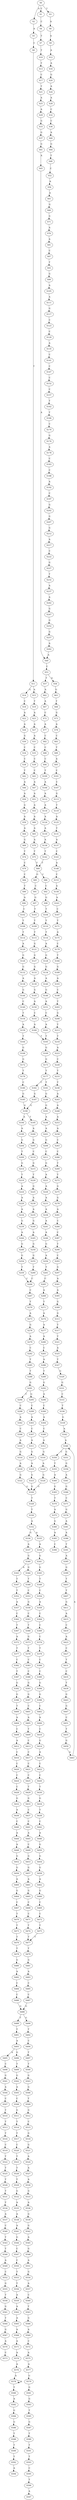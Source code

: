strict digraph  {
	S0 -> S1 [ label = C ];
	S0 -> S2 [ label = A ];
	S0 -> S3 [ label = T ];
	S1 -> S4 [ label = C ];
	S2 -> S5 [ label = A ];
	S3 -> S6 [ label = A ];
	S4 -> S7 [ label = T ];
	S5 -> S8 [ label = C ];
	S6 -> S9 [ label = A ];
	S7 -> S10 [ label = T ];
	S8 -> S11 [ label = T ];
	S9 -> S12 [ label = A ];
	S10 -> S13 [ label = T ];
	S11 -> S14 [ label = G ];
	S11 -> S15 [ label = A ];
	S12 -> S16 [ label = A ];
	S13 -> S17 [ label = C ];
	S14 -> S18 [ label = C ];
	S15 -> S19 [ label = T ];
	S16 -> S20 [ label = G ];
	S17 -> S21 [ label = T ];
	S18 -> S22 [ label = A ];
	S19 -> S23 [ label = A ];
	S20 -> S24 [ label = A ];
	S21 -> S25 [ label = A ];
	S22 -> S26 [ label = A ];
	S23 -> S27 [ label = A ];
	S24 -> S28 [ label = A ];
	S25 -> S29 [ label = A ];
	S26 -> S30 [ label = G ];
	S27 -> S31 [ label = A ];
	S28 -> S32 [ label = C ];
	S29 -> S33 [ label = G ];
	S30 -> S34 [ label = C ];
	S31 -> S35 [ label = C ];
	S32 -> S36 [ label = C ];
	S33 -> S37 [ label = G ];
	S34 -> S38 [ label = C ];
	S35 -> S39 [ label = C ];
	S36 -> S40 [ label = A ];
	S37 -> S41 [ label = G ];
	S38 -> S42 [ label = T ];
	S39 -> S43 [ label = C ];
	S40 -> S44 [ label = G ];
	S41 -> S45 [ label = A ];
	S42 -> S46 [ label = A ];
	S43 -> S47 [ label = A ];
	S44 -> S48 [ label = T ];
	S45 -> S49 [ label = A ];
	S46 -> S50 [ label = A ];
	S47 -> S51 [ label = A ];
	S48 -> S52 [ label = C ];
	S49 -> S53 [ label = C ];
	S50 -> S54 [ label = G ];
	S51 -> S55 [ label = A ];
	S52 -> S56 [ label = A ];
	S53 -> S57 [ label = T ];
	S53 -> S58 [ label = A ];
	S54 -> S59 [ label = A ];
	S55 -> S60 [ label = A ];
	S56 -> S61 [ label = A ];
	S57 -> S62 [ label = A ];
	S58 -> S63 [ label = G ];
	S59 -> S64 [ label = A ];
	S60 -> S65 [ label = A ];
	S61 -> S66 [ label = G ];
	S62 -> S67 [ label = A ];
	S63 -> S68 [ label = T ];
	S64 -> S69 [ label = G ];
	S65 -> S70 [ label = A ];
	S66 -> S71 [ label = G ];
	S67 -> S72 [ label = C ];
	S68 -> S73 [ label = G ];
	S69 -> S74 [ label = T ];
	S70 -> S75 [ label = T ];
	S71 -> S76 [ label = A ];
	S72 -> S77 [ label = A ];
	S73 -> S78 [ label = A ];
	S74 -> S79 [ label = C ];
	S75 -> S80 [ label = T ];
	S76 -> S81 [ label = A ];
	S77 -> S82 [ label = C ];
	S78 -> S83 [ label = C ];
	S79 -> S84 [ label = C ];
	S80 -> S85 [ label = G ];
	S80 -> S86 [ label = C ];
	S81 -> S87 [ label = C ];
	S82 -> S88 [ label = C ];
	S83 -> S89 [ label = T ];
	S84 -> S90 [ label = T ];
	S85 -> S91 [ label = C ];
	S86 -> S92 [ label = C ];
	S87 -> S93 [ label = T ];
	S88 -> S94 [ label = C ];
	S89 -> S95 [ label = A ];
	S90 -> S96 [ label = A ];
	S91 -> S97 [ label = G ];
	S92 -> S98 [ label = G ];
	S93 -> S99 [ label = G ];
	S94 -> S100 [ label = T ];
	S95 -> S101 [ label = C ];
	S96 -> S102 [ label = C ];
	S97 -> S103 [ label = T ];
	S98 -> S104 [ label = T ];
	S99 -> S105 [ label = A ];
	S100 -> S106 [ label = A ];
	S101 -> S107 [ label = C ];
	S102 -> S108 [ label = T ];
	S103 -> S109 [ label = T ];
	S104 -> S110 [ label = T ];
	S105 -> S111 [ label = A ];
	S106 -> S112 [ label = A ];
	S107 -> S113 [ label = G ];
	S108 -> S114 [ label = T ];
	S109 -> S115 [ label = T ];
	S110 -> S116 [ label = T ];
	S111 -> S117 [ label = G ];
	S112 -> S118 [ label = A ];
	S113 -> S119 [ label = T ];
	S114 -> S120 [ label = A ];
	S115 -> S121 [ label = G ];
	S116 -> S122 [ label = A ];
	S117 -> S123 [ label = C ];
	S118 -> S124 [ label = A ];
	S119 -> S125 [ label = A ];
	S120 -> S126 [ label = G ];
	S121 -> S127 [ label = G ];
	S122 -> S128 [ label = G ];
	S123 -> S129 [ label = C ];
	S124 -> S130 [ label = A ];
	S125 -> S131 [ label = T ];
	S126 -> S132 [ label = G ];
	S127 -> S133 [ label = G ];
	S128 -> S134 [ label = G ];
	S129 -> S135 [ label = A ];
	S130 -> S136 [ label = A ];
	S131 -> S137 [ label = A ];
	S132 -> S138 [ label = A ];
	S133 -> S139 [ label = A ];
	S134 -> S140 [ label = A ];
	S135 -> S141 [ label = C ];
	S136 -> S142 [ label = T ];
	S137 -> S143 [ label = C ];
	S138 -> S144 [ label = G ];
	S139 -> S145 [ label = G ];
	S140 -> S146 [ label = G ];
	S141 -> S147 [ label = C ];
	S142 -> S80 [ label = T ];
	S143 -> S148 [ label = A ];
	S144 -> S149 [ label = C ];
	S145 -> S150 [ label = A ];
	S146 -> S151 [ label = A ];
	S147 -> S152 [ label = C ];
	S148 -> S153 [ label = C ];
	S149 -> S154 [ label = T ];
	S150 -> S155 [ label = C ];
	S151 -> S156 [ label = C ];
	S152 -> S157 [ label = C ];
	S153 -> S158 [ label = A ];
	S154 -> S159 [ label = A ];
	S155 -> S160 [ label = A ];
	S156 -> S161 [ label = A ];
	S157 -> S162 [ label = T ];
	S158 -> S163 [ label = A ];
	S159 -> S164 [ label = T ];
	S160 -> S165 [ label = T ];
	S161 -> S165 [ label = T ];
	S162 -> S166 [ label = T ];
	S163 -> S167 [ label = C ];
	S164 -> S168 [ label = G ];
	S165 -> S169 [ label = G ];
	S166 -> S170 [ label = C ];
	S167 -> S171 [ label = T ];
	S168 -> S172 [ label = G ];
	S169 -> S173 [ label = G ];
	S170 -> S174 [ label = G ];
	S171 -> S175 [ label = A ];
	S172 -> S176 [ label = T ];
	S173 -> S177 [ label = T ];
	S174 -> S178 [ label = A ];
	S175 -> S179 [ label = C ];
	S176 -> S180 [ label = C ];
	S177 -> S181 [ label = T ];
	S177 -> S182 [ label = C ];
	S178 -> S183 [ label = C ];
	S179 -> S184 [ label = T ];
	S180 -> S185 [ label = G ];
	S181 -> S186 [ label = G ];
	S182 -> S187 [ label = G ];
	S183 -> S188 [ label = C ];
	S184 -> S189 [ label = G ];
	S185 -> S190 [ label = G ];
	S186 -> S191 [ label = G ];
	S187 -> S190 [ label = G ];
	S188 -> S192 [ label = A ];
	S189 -> S193 [ label = A ];
	S190 -> S194 [ label = A ];
	S190 -> S195 [ label = T ];
	S191 -> S196 [ label = A ];
	S192 -> S197 [ label = C ];
	S193 -> S198 [ label = C ];
	S194 -> S199 [ label = A ];
	S195 -> S200 [ label = A ];
	S196 -> S201 [ label = A ];
	S197 -> S202 [ label = G ];
	S198 -> S203 [ label = T ];
	S199 -> S204 [ label = G ];
	S200 -> S205 [ label = G ];
	S201 -> S206 [ label = G ];
	S202 -> S207 [ label = G ];
	S203 -> S208 [ label = G ];
	S204 -> S209 [ label = T ];
	S205 -> S210 [ label = C ];
	S206 -> S211 [ label = C ];
	S207 -> S212 [ label = G ];
	S208 -> S213 [ label = T ];
	S209 -> S214 [ label = G ];
	S210 -> S215 [ label = G ];
	S211 -> S216 [ label = G ];
	S212 -> S217 [ label = A ];
	S213 -> S218 [ label = T ];
	S214 -> S219 [ label = T ];
	S215 -> S220 [ label = T ];
	S216 -> S221 [ label = A ];
	S217 -> S222 [ label = C ];
	S218 -> S223 [ label = A ];
	S219 -> S224 [ label = A ];
	S220 -> S225 [ label = G ];
	S221 -> S226 [ label = A ];
	S222 -> S227 [ label = G ];
	S223 -> S228 [ label = C ];
	S224 -> S229 [ label = A ];
	S225 -> S230 [ label = A ];
	S226 -> S231 [ label = A ];
	S227 -> S232 [ label = T ];
	S228 -> S233 [ label = T ];
	S229 -> S234 [ label = A ];
	S230 -> S235 [ label = A ];
	S231 -> S236 [ label = A ];
	S232 -> S237 [ label = A ];
	S233 -> S238 [ label = T ];
	S234 -> S239 [ label = G ];
	S235 -> S240 [ label = G ];
	S236 -> S241 [ label = A ];
	S237 -> S242 [ label = A ];
	S238 -> S243 [ label = A ];
	S239 -> S244 [ label = A ];
	S240 -> S245 [ label = A ];
	S241 -> S246 [ label = A ];
	S242 -> S247 [ label = G ];
	S243 -> S248 [ label = A ];
	S244 -> S249 [ label = G ];
	S245 -> S250 [ label = G ];
	S246 -> S251 [ label = G ];
	S247 -> S252 [ label = G ];
	S248 -> S253 [ label = A ];
	S249 -> S254 [ label = G ];
	S250 -> S255 [ label = G ];
	S251 -> S256 [ label = A ];
	S252 -> S257 [ label = G ];
	S253 -> S258 [ label = A ];
	S254 -> S259 [ label = T ];
	S255 -> S260 [ label = T ];
	S256 -> S261 [ label = T ];
	S257 -> S262 [ label = A ];
	S258 -> S263 [ label = C ];
	S259 -> S264 [ label = C ];
	S260 -> S264 [ label = C ];
	S261 -> S265 [ label = C ];
	S262 -> S49 [ label = A ];
	S263 -> S266 [ label = C ];
	S264 -> S267 [ label = C ];
	S265 -> S268 [ label = A ];
	S266 -> S269 [ label = T ];
	S267 -> S270 [ label = T ];
	S268 -> S271 [ label = T ];
	S269 -> S272 [ label = T ];
	S270 -> S273 [ label = A ];
	S271 -> S274 [ label = A ];
	S272 -> S275 [ label = G ];
	S273 -> S276 [ label = G ];
	S274 -> S277 [ label = A ];
	S275 -> S278 [ label = G ];
	S276 -> S279 [ label = A ];
	S277 -> S280 [ label = A ];
	S278 -> S281 [ label = A ];
	S279 -> S282 [ label = C ];
	S280 -> S283 [ label = C ];
	S281 -> S284 [ label = C ];
	S282 -> S285 [ label = T ];
	S283 -> S286 [ label = A ];
	S284 -> S287 [ label = C ];
	S285 -> S288 [ label = T ];
	S286 -> S289 [ label = T ];
	S287 -> S290 [ label = T ];
	S288 -> S291 [ label = G ];
	S289 -> S292 [ label = G ];
	S290 -> S293 [ label = C ];
	S291 -> S294 [ label = C ];
	S291 -> S295 [ label = G ];
	S292 -> S296 [ label = A ];
	S293 -> S297 [ label = G ];
	S294 -> S298 [ label = C ];
	S295 -> S299 [ label = C ];
	S296 -> S300 [ label = C ];
	S297 -> S301 [ label = A ];
	S298 -> S302 [ label = A ];
	S299 -> S303 [ label = A ];
	S300 -> S304 [ label = A ];
	S301 -> S305 [ label = A ];
	S302 -> S306 [ label = C ];
	S303 -> S307 [ label = C ];
	S304 -> S308 [ label = C ];
	S305 -> S309 [ label = G ];
	S306 -> S310 [ label = A ];
	S307 -> S311 [ label = A ];
	S308 -> S312 [ label = A ];
	S309 -> S313 [ label = G ];
	S310 -> S314 [ label = G ];
	S311 -> S315 [ label = G ];
	S312 -> S316 [ label = G ];
	S313 -> S317 [ label = T ];
	S314 -> S318 [ label = A ];
	S315 -> S319 [ label = A ];
	S316 -> S320 [ label = A ];
	S317 -> S321 [ label = T ];
	S318 -> S322 [ label = G ];
	S319 -> S323 [ label = G ];
	S320 -> S324 [ label = G ];
	S321 -> S325 [ label = A ];
	S322 -> S326 [ label = G ];
	S323 -> S326 [ label = G ];
	S324 -> S326 [ label = G ];
	S325 -> S327 [ label = T ];
	S326 -> S328 [ label = T ];
	S327 -> S329 [ label = G ];
	S328 -> S330 [ label = T ];
	S329 -> S331 [ label = G ];
	S330 -> S332 [ label = A ];
	S331 -> S333 [ label = C ];
	S332 -> S334 [ label = G ];
	S332 -> S335 [ label = A ];
	S333 -> S336 [ label = T ];
	S334 -> S337 [ label = A ];
	S335 -> S338 [ label = A ];
	S336 -> S339 [ label = G ];
	S337 -> S340 [ label = G ];
	S338 -> S341 [ label = G ];
	S339 -> S342 [ label = A ];
	S340 -> S343 [ label = A ];
	S340 -> S344 [ label = G ];
	S341 -> S345 [ label = G ];
	S342 -> S346 [ label = A ];
	S343 -> S347 [ label = T ];
	S344 -> S348 [ label = T ];
	S345 -> S349 [ label = T ];
	S346 -> S350 [ label = C ];
	S346 -> S351 [ label = G ];
	S347 -> S352 [ label = T ];
	S348 -> S353 [ label = C ];
	S349 -> S354 [ label = C ];
	S350 -> S355 [ label = T ];
	S351 -> S356 [ label = G ];
	S352 -> S357 [ label = A ];
	S353 -> S358 [ label = G ];
	S354 -> S359 [ label = A ];
	S355 -> S360 [ label = A ];
	S356 -> S361 [ label = A ];
	S357 -> S362 [ label = C ];
	S358 -> S363 [ label = C ];
	S359 -> S364 [ label = C ];
	S360 -> S365 [ label = G ];
	S361 -> S366 [ label = G ];
	S362 -> S367 [ label = T ];
	S363 -> S368 [ label = T ];
	S364 -> S369 [ label = C ];
	S365 -> S370 [ label = T ];
	S366 -> S371 [ label = C ];
	S367 -> S372 [ label = A ];
	S368 -> S373 [ label = G ];
	S369 -> S374 [ label = C ];
	S370 -> S375 [ label = A ];
	S371 -> S376 [ label = G ];
	S372 -> S377 [ label = T ];
	S373 -> S378 [ label = T ];
	S374 -> S379 [ label = T ];
	S375 -> S380 [ label = G ];
	S376 -> S381 [ label = A ];
	S377 -> S382 [ label = C ];
	S378 -> S383 [ label = C ];
	S379 -> S384 [ label = C ];
	S380 -> S385 [ label = A ];
	S381 -> S386 [ label = A ];
	S382 -> S387 [ label = T ];
	S383 -> S388 [ label = C ];
	S384 -> S389 [ label = C ];
	S385 -> S390 [ label = C ];
	S386 -> S391 [ label = T ];
	S387 -> S392 [ label = G ];
	S388 -> S393 [ label = G ];
	S389 -> S394 [ label = G ];
	S391 -> S395 [ label = A ];
	S392 -> S396 [ label = G ];
	S393 -> S397 [ label = G ];
	S394 -> S398 [ label = G ];
	S395 -> S399 [ label = G ];
	S396 -> S400 [ label = T ];
	S397 -> S401 [ label = C ];
	S398 -> S402 [ label = C ];
	S399 -> S403 [ label = T ];
	S400 -> S404 [ label = A ];
	S401 -> S405 [ label = A ];
	S402 -> S406 [ label = A ];
	S403 -> S407 [ label = T ];
	S404 -> S408 [ label = C ];
	S405 -> S409 [ label = T ];
	S406 -> S410 [ label = C ];
	S407 -> S411 [ label = G ];
	S408 -> S412 [ label = A ];
	S409 -> S413 [ label = C ];
	S410 -> S414 [ label = G ];
	S411 -> S415 [ label = A ];
	S412 -> S416 [ label = C ];
	S413 -> S417 [ label = C ];
	S414 -> S418 [ label = A ];
	S415 -> S419 [ label = C ];
	S416 -> S420 [ label = C ];
	S417 -> S421 [ label = C ];
	S418 -> S422 [ label = C ];
	S419 -> S423 [ label = A ];
	S420 -> S424 [ label = C ];
	S421 -> S425 [ label = C ];
	S422 -> S426 [ label = C ];
	S423 -> S427 [ label = C ];
	S424 -> S428 [ label = C ];
	S425 -> S429 [ label = T ];
	S426 -> S430 [ label = T ];
	S427 -> S431 [ label = T ];
	S428 -> S432 [ label = G ];
	S429 -> S433 [ label = G ];
	S430 -> S434 [ label = G ];
	S431 -> S435 [ label = C ];
	S432 -> S436 [ label = A ];
	S433 -> S437 [ label = C ];
	S434 -> S438 [ label = T ];
	S435 -> S439 [ label = T ];
	S436 -> S440 [ label = C ];
	S437 -> S441 [ label = C ];
	S438 -> S442 [ label = C ];
	S439 -> S443 [ label = G ];
	S440 -> S444 [ label = A ];
	S441 -> S445 [ label = A ];
	S442 -> S446 [ label = A ];
	S443 -> S447 [ label = G ];
	S444 -> S448 [ label = A ];
	S445 -> S449 [ label = C ];
	S446 -> S450 [ label = G ];
	S447 -> S451 [ label = C ];
	S448 -> S452 [ label = G ];
	S449 -> S453 [ label = G ];
	S450 -> S454 [ label = G ];
	S451 -> S455 [ label = T ];
	S452 -> S456 [ label = G ];
	S453 -> S457 [ label = G ];
	S454 -> S458 [ label = G ];
	S455 -> S459 [ label = G ];
	S456 -> S460 [ label = A ];
	S457 -> S461 [ label = A ];
	S458 -> S462 [ label = A ];
	S459 -> S463 [ label = A ];
	S460 -> S464 [ label = G ];
	S461 -> S465 [ label = G ];
	S462 -> S466 [ label = G ];
	S463 -> S346 [ label = A ];
	S464 -> S467 [ label = C ];
	S465 -> S468 [ label = C ];
	S466 -> S469 [ label = C ];
	S467 -> S470 [ label = T ];
	S468 -> S471 [ label = C ];
	S469 -> S472 [ label = C ];
	S470 -> S473 [ label = T ];
	S471 -> S474 [ label = T ];
	S472 -> S475 [ label = T ];
	S473 -> S476 [ label = T ];
	S474 -> S477 [ label = T ];
	S475 -> S477 [ label = T ];
	S476 -> S478 [ label = T ];
	S477 -> S479 [ label = T ];
	S478 -> S480 [ label = G ];
	S479 -> S481 [ label = G ];
	S480 -> S482 [ label = A ];
	S481 -> S483 [ label = A ];
	S482 -> S484 [ label = C ];
	S483 -> S485 [ label = C ];
	S484 -> S486 [ label = C ];
	S485 -> S487 [ label = C ];
	S486 -> S488 [ label = G ];
	S487 -> S488 [ label = G ];
	S488 -> S489 [ label = T ];
	S488 -> S490 [ label = G ];
	S489 -> S491 [ label = T ];
	S490 -> S492 [ label = T ];
	S491 -> S493 [ label = A ];
	S492 -> S494 [ label = C ];
	S493 -> S495 [ label = A ];
	S493 -> S496 [ label = G ];
	S494 -> S497 [ label = T ];
	S495 -> S498 [ label = C ];
	S496 -> S499 [ label = T ];
	S497 -> S500 [ label = T ];
	S498 -> S501 [ label = G ];
	S499 -> S502 [ label = G ];
	S500 -> S503 [ label = G ];
	S501 -> S504 [ label = A ];
	S502 -> S505 [ label = A ];
	S503 -> S506 [ label = G ];
	S504 -> S507 [ label = C ];
	S505 -> S508 [ label = C ];
	S506 -> S509 [ label = T ];
	S507 -> S510 [ label = T ];
	S508 -> S511 [ label = G ];
	S509 -> S512 [ label = G ];
	S510 -> S513 [ label = T ];
	S511 -> S514 [ label = T ];
	S512 -> S515 [ label = C ];
	S513 -> S516 [ label = T ];
	S514 -> S517 [ label = T ];
	S515 -> S518 [ label = G ];
	S516 -> S519 [ label = C ];
	S517 -> S520 [ label = C ];
	S518 -> S521 [ label = G ];
	S519 -> S522 [ label = T ];
	S520 -> S523 [ label = T ];
	S521 -> S524 [ label = A ];
	S522 -> S525 [ label = T ];
	S523 -> S526 [ label = T ];
	S524 -> S527 [ label = A ];
	S525 -> S528 [ label = T ];
	S526 -> S529 [ label = T ];
	S527 -> S530 [ label = A ];
	S528 -> S531 [ label = T ];
	S529 -> S532 [ label = G ];
	S530 -> S533 [ label = G ];
	S531 -> S534 [ label = T ];
	S532 -> S535 [ label = A ];
	S533 -> S536 [ label = A ];
	S534 -> S537 [ label = A ];
	S535 -> S538 [ label = A ];
	S536 -> S539 [ label = G ];
	S537 -> S540 [ label = C ];
	S538 -> S541 [ label = A ];
	S539 -> S542 [ label = G ];
	S540 -> S543 [ label = T ];
	S541 -> S544 [ label = G ];
	S542 -> S545 [ label = A ];
	S543 -> S546 [ label = T ];
	S544 -> S547 [ label = C ];
	S545 -> S548 [ label = G ];
	S546 -> S549 [ label = A ];
	S547 -> S550 [ label = C ];
	S548 -> S551 [ label = A ];
	S549 -> S552 [ label = C ];
	S550 -> S553 [ label = T ];
	S551 -> S554 [ label = G ];
	S552 -> S555 [ label = G ];
	S553 -> S556 [ label = T ];
	S554 -> S557 [ label = A ];
	S555 -> S558 [ label = T ];
	S556 -> S559 [ label = A ];
	S557 -> S560 [ label = C ];
	S558 -> S561 [ label = G ];
	S559 -> S562 [ label = A ];
	S560 -> S563 [ label = T ];
	S561 -> S564 [ label = T ];
	S562 -> S565 [ label = A ];
	S563 -> S566 [ label = G ];
	S564 -> S567 [ label = G ];
	S565 -> S568 [ label = A ];
	S566 -> S569 [ label = A ];
	S567 -> S570 [ label = A ];
	S568 -> S571 [ label = A ];
	S569 -> S572 [ label = C ];
	S570 -> S573 [ label = C ];
	S571 -> S574 [ label = A ];
	S572 -> S575 [ label = A ];
	S574 -> S576 [ label = A ];
	S575 -> S577 [ label = A ];
	S576 -> S578 [ label = A ];
	S577 -> S579 [ label = G ];
	S578 -> S580 [ label = T ];
	S578 -> S578 [ label = A ];
	S579 -> S581 [ label = G ];
	S580 -> S582 [ label = A ];
	S581 -> S583 [ label = G ];
	S582 -> S584 [ label = G ];
	S583 -> S585 [ label = T ];
	S584 -> S586 [ label = G ];
	S585 -> S587 [ label = G ];
	S586 -> S588 [ label = T ];
	S587 -> S589 [ label = T ];
	S588 -> S590 [ label = T ];
	S589 -> S591 [ label = T ];
	S590 -> S592 [ label = T ];
	S591 -> S593 [ label = T ];
	S592 -> S594 [ label = A ];
	S593 -> S595 [ label = C ];
	S595 -> S596 [ label = T ];
	S596 -> S597 [ label = A ];
}
